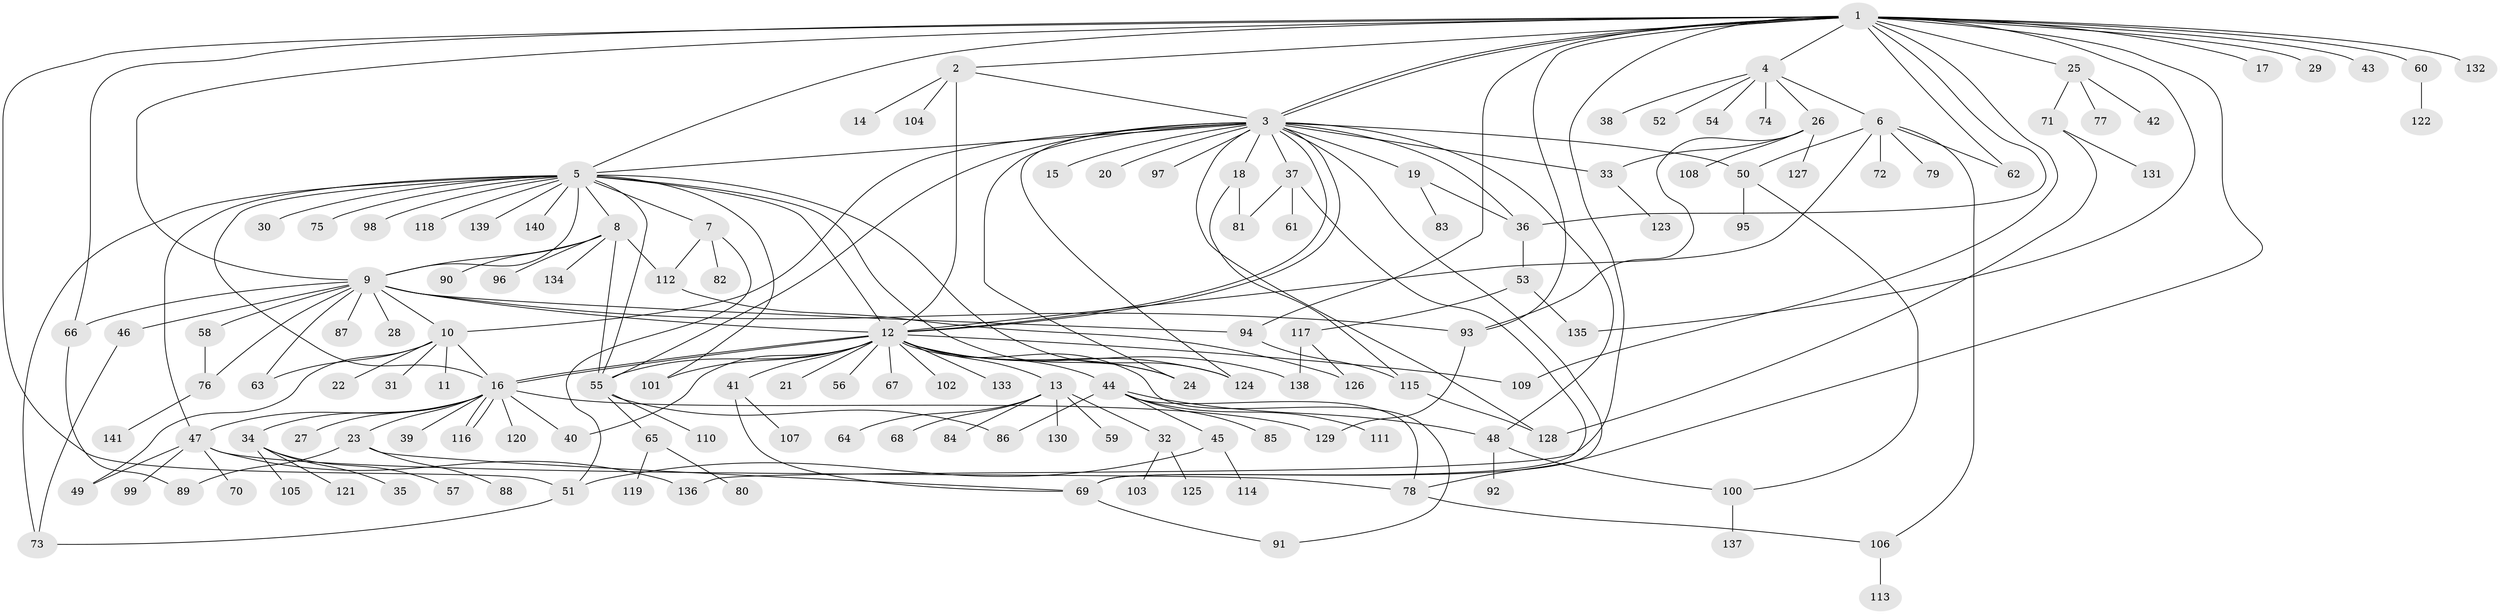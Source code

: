 // coarse degree distribution, {21: 0.018518518518518517, 4: 0.046296296296296294, 6: 0.037037037037037035, 17: 0.009259259259259259, 7: 0.018518518518518517, 5: 0.027777777777777776, 32: 0.009259259259259259, 1: 0.5277777777777778, 15: 0.009259259259259259, 2: 0.14814814814814814, 3: 0.12962962962962962, 8: 0.018518518518518517}
// Generated by graph-tools (version 1.1) at 2025/51/02/27/25 19:51:56]
// undirected, 141 vertices, 203 edges
graph export_dot {
graph [start="1"]
  node [color=gray90,style=filled];
  1;
  2;
  3;
  4;
  5;
  6;
  7;
  8;
  9;
  10;
  11;
  12;
  13;
  14;
  15;
  16;
  17;
  18;
  19;
  20;
  21;
  22;
  23;
  24;
  25;
  26;
  27;
  28;
  29;
  30;
  31;
  32;
  33;
  34;
  35;
  36;
  37;
  38;
  39;
  40;
  41;
  42;
  43;
  44;
  45;
  46;
  47;
  48;
  49;
  50;
  51;
  52;
  53;
  54;
  55;
  56;
  57;
  58;
  59;
  60;
  61;
  62;
  63;
  64;
  65;
  66;
  67;
  68;
  69;
  70;
  71;
  72;
  73;
  74;
  75;
  76;
  77;
  78;
  79;
  80;
  81;
  82;
  83;
  84;
  85;
  86;
  87;
  88;
  89;
  90;
  91;
  92;
  93;
  94;
  95;
  96;
  97;
  98;
  99;
  100;
  101;
  102;
  103;
  104;
  105;
  106;
  107;
  108;
  109;
  110;
  111;
  112;
  113;
  114;
  115;
  116;
  117;
  118;
  119;
  120;
  121;
  122;
  123;
  124;
  125;
  126;
  127;
  128;
  129;
  130;
  131;
  132;
  133;
  134;
  135;
  136;
  137;
  138;
  139;
  140;
  141;
  1 -- 2;
  1 -- 3;
  1 -- 3;
  1 -- 4;
  1 -- 5;
  1 -- 9;
  1 -- 17;
  1 -- 25;
  1 -- 29;
  1 -- 36;
  1 -- 43;
  1 -- 51;
  1 -- 60;
  1 -- 62;
  1 -- 66;
  1 -- 78;
  1 -- 93;
  1 -- 94;
  1 -- 109;
  1 -- 132;
  1 -- 135;
  1 -- 136;
  2 -- 3;
  2 -- 12;
  2 -- 14;
  2 -- 104;
  3 -- 5;
  3 -- 10;
  3 -- 12;
  3 -- 12;
  3 -- 15;
  3 -- 18;
  3 -- 19;
  3 -- 20;
  3 -- 24;
  3 -- 33;
  3 -- 36;
  3 -- 37;
  3 -- 48;
  3 -- 50;
  3 -- 55;
  3 -- 69;
  3 -- 97;
  3 -- 124;
  3 -- 128;
  4 -- 6;
  4 -- 26;
  4 -- 38;
  4 -- 52;
  4 -- 54;
  4 -- 74;
  5 -- 7;
  5 -- 8;
  5 -- 9;
  5 -- 12;
  5 -- 16;
  5 -- 24;
  5 -- 30;
  5 -- 47;
  5 -- 55;
  5 -- 73;
  5 -- 75;
  5 -- 98;
  5 -- 101;
  5 -- 118;
  5 -- 124;
  5 -- 139;
  5 -- 140;
  6 -- 12;
  6 -- 50;
  6 -- 62;
  6 -- 72;
  6 -- 79;
  6 -- 106;
  7 -- 51;
  7 -- 82;
  7 -- 112;
  8 -- 9;
  8 -- 55;
  8 -- 90;
  8 -- 96;
  8 -- 112;
  8 -- 134;
  9 -- 10;
  9 -- 12;
  9 -- 28;
  9 -- 46;
  9 -- 58;
  9 -- 63;
  9 -- 66;
  9 -- 76;
  9 -- 87;
  9 -- 93;
  9 -- 94;
  10 -- 11;
  10 -- 16;
  10 -- 22;
  10 -- 31;
  10 -- 49;
  10 -- 63;
  12 -- 13;
  12 -- 16;
  12 -- 16;
  12 -- 21;
  12 -- 24;
  12 -- 40;
  12 -- 41;
  12 -- 44;
  12 -- 55;
  12 -- 56;
  12 -- 67;
  12 -- 91;
  12 -- 101;
  12 -- 102;
  12 -- 109;
  12 -- 124;
  12 -- 133;
  12 -- 138;
  13 -- 32;
  13 -- 59;
  13 -- 64;
  13 -- 68;
  13 -- 84;
  13 -- 130;
  16 -- 23;
  16 -- 27;
  16 -- 34;
  16 -- 39;
  16 -- 40;
  16 -- 47;
  16 -- 116;
  16 -- 116;
  16 -- 120;
  16 -- 129;
  18 -- 81;
  18 -- 115;
  19 -- 36;
  19 -- 83;
  23 -- 69;
  23 -- 88;
  23 -- 89;
  25 -- 42;
  25 -- 71;
  25 -- 77;
  26 -- 33;
  26 -- 93;
  26 -- 108;
  26 -- 127;
  32 -- 103;
  32 -- 125;
  33 -- 123;
  34 -- 35;
  34 -- 57;
  34 -- 105;
  34 -- 121;
  36 -- 53;
  37 -- 61;
  37 -- 69;
  37 -- 81;
  41 -- 69;
  41 -- 107;
  44 -- 45;
  44 -- 48;
  44 -- 78;
  44 -- 85;
  44 -- 86;
  44 -- 111;
  45 -- 51;
  45 -- 114;
  46 -- 73;
  47 -- 49;
  47 -- 70;
  47 -- 78;
  47 -- 99;
  47 -- 136;
  48 -- 92;
  48 -- 100;
  50 -- 95;
  50 -- 100;
  51 -- 73;
  53 -- 117;
  53 -- 135;
  55 -- 65;
  55 -- 86;
  55 -- 110;
  58 -- 76;
  60 -- 122;
  65 -- 80;
  65 -- 119;
  66 -- 89;
  69 -- 91;
  71 -- 128;
  71 -- 131;
  76 -- 141;
  78 -- 106;
  93 -- 129;
  94 -- 115;
  100 -- 137;
  106 -- 113;
  112 -- 126;
  115 -- 128;
  117 -- 126;
  117 -- 138;
}
